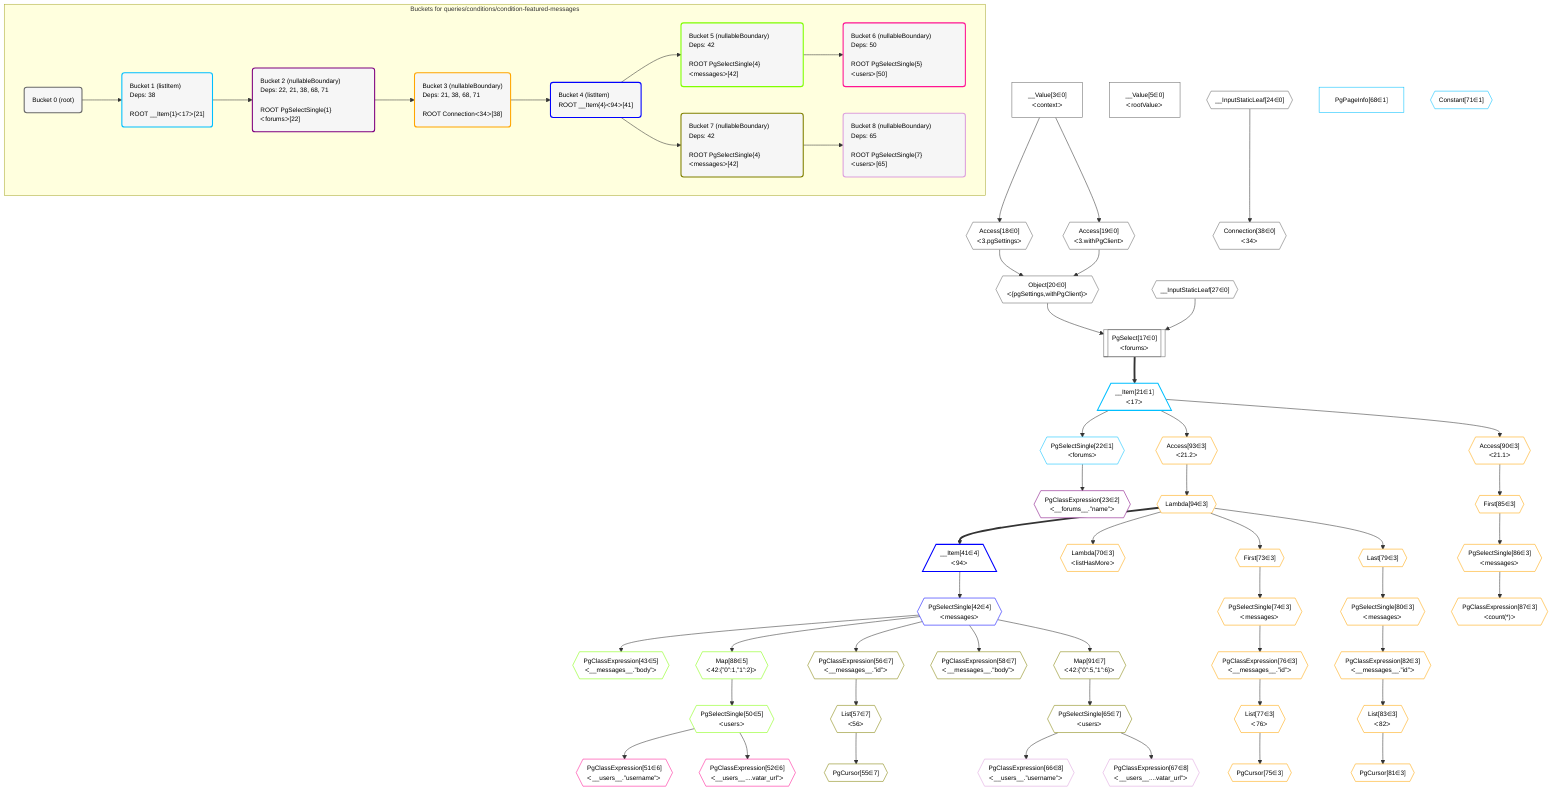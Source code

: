 %%{init: {'themeVariables': { 'fontSize': '12px'}}}%%
graph TD
    classDef path fill:#eee,stroke:#000,color:#000
    classDef plan fill:#fff,stroke-width:1px,color:#000
    classDef itemplan fill:#fff,stroke-width:2px,color:#000
    classDef unbatchedplan fill:#dff,stroke-width:1px,color:#000
    classDef sideeffectplan fill:#fcc,stroke-width:2px,color:#000
    classDef bucket fill:#f6f6f6,color:#000,stroke-width:2px,text-align:left


    %% define steps
    __Value3["__Value[3∈0]<br />ᐸcontextᐳ"]:::plan
    __Value5["__Value[5∈0]<br />ᐸrootValueᐳ"]:::plan
    Access18{{"Access[18∈0]<br />ᐸ3.pgSettingsᐳ"}}:::plan
    Access19{{"Access[19∈0]<br />ᐸ3.withPgClientᐳ"}}:::plan
    Object20{{"Object[20∈0]<br />ᐸ{pgSettings,withPgClient}ᐳ"}}:::plan
    __InputStaticLeaf27{{"__InputStaticLeaf[27∈0]"}}:::plan
    PgSelect17[["PgSelect[17∈0]<br />ᐸforumsᐳ"]]:::plan
    __Item21[/"__Item[21∈1]<br />ᐸ17ᐳ"\]:::itemplan
    PgSelectSingle22{{"PgSelectSingle[22∈1]<br />ᐸforumsᐳ"}}:::plan
    PgClassExpression23{{"PgClassExpression[23∈2]<br />ᐸ__forums__.”name”ᐳ"}}:::plan
    __InputStaticLeaf24{{"__InputStaticLeaf[24∈0]"}}:::plan
    Connection38{{"Connection[38∈0]<br />ᐸ34ᐳ"}}:::plan
    Access93{{"Access[93∈3]<br />ᐸ21.2ᐳ"}}:::plan
    Lambda94{{"Lambda[94∈3]"}}:::plan
    __Item41[/"__Item[41∈4]<br />ᐸ94ᐳ"\]:::itemplan
    PgSelectSingle42{{"PgSelectSingle[42∈4]<br />ᐸmessagesᐳ"}}:::plan
    PgClassExpression43{{"PgClassExpression[43∈5]<br />ᐸ__messages__.”body”ᐳ"}}:::plan
    Map88{{"Map[88∈5]<br />ᐸ42:{”0”:1,”1”:2}ᐳ"}}:::plan
    PgSelectSingle50{{"PgSelectSingle[50∈5]<br />ᐸusersᐳ"}}:::plan
    PgClassExpression51{{"PgClassExpression[51∈6]<br />ᐸ__users__.”username”ᐳ"}}:::plan
    PgClassExpression52{{"PgClassExpression[52∈6]<br />ᐸ__users__....vatar_url”ᐳ"}}:::plan
    PgClassExpression56{{"PgClassExpression[56∈7]<br />ᐸ__messages__.”id”ᐳ"}}:::plan
    List57{{"List[57∈7]<br />ᐸ56ᐳ"}}:::plan
    PgCursor55{{"PgCursor[55∈7]"}}:::plan
    PgClassExpression58{{"PgClassExpression[58∈7]<br />ᐸ__messages__.”body”ᐳ"}}:::plan
    Map91{{"Map[91∈7]<br />ᐸ42:{”0”:5,”1”:6}ᐳ"}}:::plan
    PgSelectSingle65{{"PgSelectSingle[65∈7]<br />ᐸusersᐳ"}}:::plan
    PgClassExpression66{{"PgClassExpression[66∈8]<br />ᐸ__users__.”username”ᐳ"}}:::plan
    PgClassExpression67{{"PgClassExpression[67∈8]<br />ᐸ__users__....vatar_url”ᐳ"}}:::plan
    PgPageInfo68["PgPageInfo[68∈1]"]:::plan
    Lambda70{{"Lambda[70∈3]<br />ᐸlistHasMoreᐳ"}}:::plan
    Constant71{{"Constant[71∈1]"}}:::plan
    First73{{"First[73∈3]"}}:::plan
    PgSelectSingle74{{"PgSelectSingle[74∈3]<br />ᐸmessagesᐳ"}}:::plan
    PgClassExpression76{{"PgClassExpression[76∈3]<br />ᐸ__messages__.”id”ᐳ"}}:::plan
    List77{{"List[77∈3]<br />ᐸ76ᐳ"}}:::plan
    PgCursor75{{"PgCursor[75∈3]"}}:::plan
    Last79{{"Last[79∈3]"}}:::plan
    PgSelectSingle80{{"PgSelectSingle[80∈3]<br />ᐸmessagesᐳ"}}:::plan
    PgClassExpression82{{"PgClassExpression[82∈3]<br />ᐸ__messages__.”id”ᐳ"}}:::plan
    List83{{"List[83∈3]<br />ᐸ82ᐳ"}}:::plan
    PgCursor81{{"PgCursor[81∈3]"}}:::plan
    Access90{{"Access[90∈3]<br />ᐸ21.1ᐳ"}}:::plan
    First85{{"First[85∈3]"}}:::plan
    PgSelectSingle86{{"PgSelectSingle[86∈3]<br />ᐸmessagesᐳ"}}:::plan
    PgClassExpression87{{"PgClassExpression[87∈3]<br />ᐸcount(*)ᐳ"}}:::plan

    %% plan dependencies
    __Value3 --> Access18
    __Value3 --> Access19
    Access18 & Access19 --> Object20
    Object20 & __InputStaticLeaf27 --> PgSelect17
    PgSelect17 ==> __Item21
    __Item21 --> PgSelectSingle22
    PgSelectSingle22 --> PgClassExpression23
    __InputStaticLeaf24 --> Connection38
    __Item21 --> Access93
    Access93 --> Lambda94
    Lambda94 ==> __Item41
    __Item41 --> PgSelectSingle42
    PgSelectSingle42 --> PgClassExpression43
    PgSelectSingle42 --> Map88
    Map88 --> PgSelectSingle50
    PgSelectSingle50 --> PgClassExpression51
    PgSelectSingle50 --> PgClassExpression52
    PgSelectSingle42 --> PgClassExpression56
    PgClassExpression56 --> List57
    List57 --> PgCursor55
    PgSelectSingle42 --> PgClassExpression58
    PgSelectSingle42 --> Map91
    Map91 --> PgSelectSingle65
    PgSelectSingle65 --> PgClassExpression66
    PgSelectSingle65 --> PgClassExpression67
    Lambda94 --> Lambda70
    Lambda94 --> First73
    First73 --> PgSelectSingle74
    PgSelectSingle74 --> PgClassExpression76
    PgClassExpression76 --> List77
    List77 --> PgCursor75
    Lambda94 --> Last79
    Last79 --> PgSelectSingle80
    PgSelectSingle80 --> PgClassExpression82
    PgClassExpression82 --> List83
    List83 --> PgCursor81
    __Item21 --> Access90
    Access90 --> First85
    First85 --> PgSelectSingle86
    PgSelectSingle86 --> PgClassExpression87

    subgraph "Buckets for queries/conditions/condition-featured-messages"
    Bucket0("Bucket 0 (root)"):::bucket
    classDef bucket0 stroke:#696969
    class Bucket0,__Value3,__Value5,PgSelect17,Access18,Access19,Object20,__InputStaticLeaf24,__InputStaticLeaf27,Connection38 bucket0
    Bucket1("Bucket 1 (listItem)<br />Deps: 38<br /><br />ROOT __Item{1}ᐸ17ᐳ[21]"):::bucket
    classDef bucket1 stroke:#00bfff
    class Bucket1,__Item21,PgSelectSingle22,PgPageInfo68,Constant71 bucket1
    Bucket2("Bucket 2 (nullableBoundary)<br />Deps: 22, 21, 38, 68, 71<br /><br />ROOT PgSelectSingle{1}ᐸforumsᐳ[22]"):::bucket
    classDef bucket2 stroke:#7f007f
    class Bucket2,PgClassExpression23 bucket2
    Bucket3("Bucket 3 (nullableBoundary)<br />Deps: 21, 38, 68, 71<br /><br />ROOT Connectionᐸ34ᐳ[38]"):::bucket
    classDef bucket3 stroke:#ffa500
    class Bucket3,Lambda70,First73,PgSelectSingle74,PgCursor75,PgClassExpression76,List77,Last79,PgSelectSingle80,PgCursor81,PgClassExpression82,List83,First85,PgSelectSingle86,PgClassExpression87,Access90,Access93,Lambda94 bucket3
    Bucket4("Bucket 4 (listItem)<br />ROOT __Item{4}ᐸ94ᐳ[41]"):::bucket
    classDef bucket4 stroke:#0000ff
    class Bucket4,__Item41,PgSelectSingle42 bucket4
    Bucket5("Bucket 5 (nullableBoundary)<br />Deps: 42<br /><br />ROOT PgSelectSingle{4}ᐸmessagesᐳ[42]"):::bucket
    classDef bucket5 stroke:#7fff00
    class Bucket5,PgClassExpression43,PgSelectSingle50,Map88 bucket5
    Bucket6("Bucket 6 (nullableBoundary)<br />Deps: 50<br /><br />ROOT PgSelectSingle{5}ᐸusersᐳ[50]"):::bucket
    classDef bucket6 stroke:#ff1493
    class Bucket6,PgClassExpression51,PgClassExpression52 bucket6
    Bucket7("Bucket 7 (nullableBoundary)<br />Deps: 42<br /><br />ROOT PgSelectSingle{4}ᐸmessagesᐳ[42]"):::bucket
    classDef bucket7 stroke:#808000
    class Bucket7,PgCursor55,PgClassExpression56,List57,PgClassExpression58,PgSelectSingle65,Map91 bucket7
    Bucket8("Bucket 8 (nullableBoundary)<br />Deps: 65<br /><br />ROOT PgSelectSingle{7}ᐸusersᐳ[65]"):::bucket
    classDef bucket8 stroke:#dda0dd
    class Bucket8,PgClassExpression66,PgClassExpression67 bucket8
    Bucket0 --> Bucket1
    Bucket1 --> Bucket2
    Bucket2 --> Bucket3
    Bucket3 --> Bucket4
    Bucket4 --> Bucket5 & Bucket7
    Bucket5 --> Bucket6
    Bucket7 --> Bucket8
    end